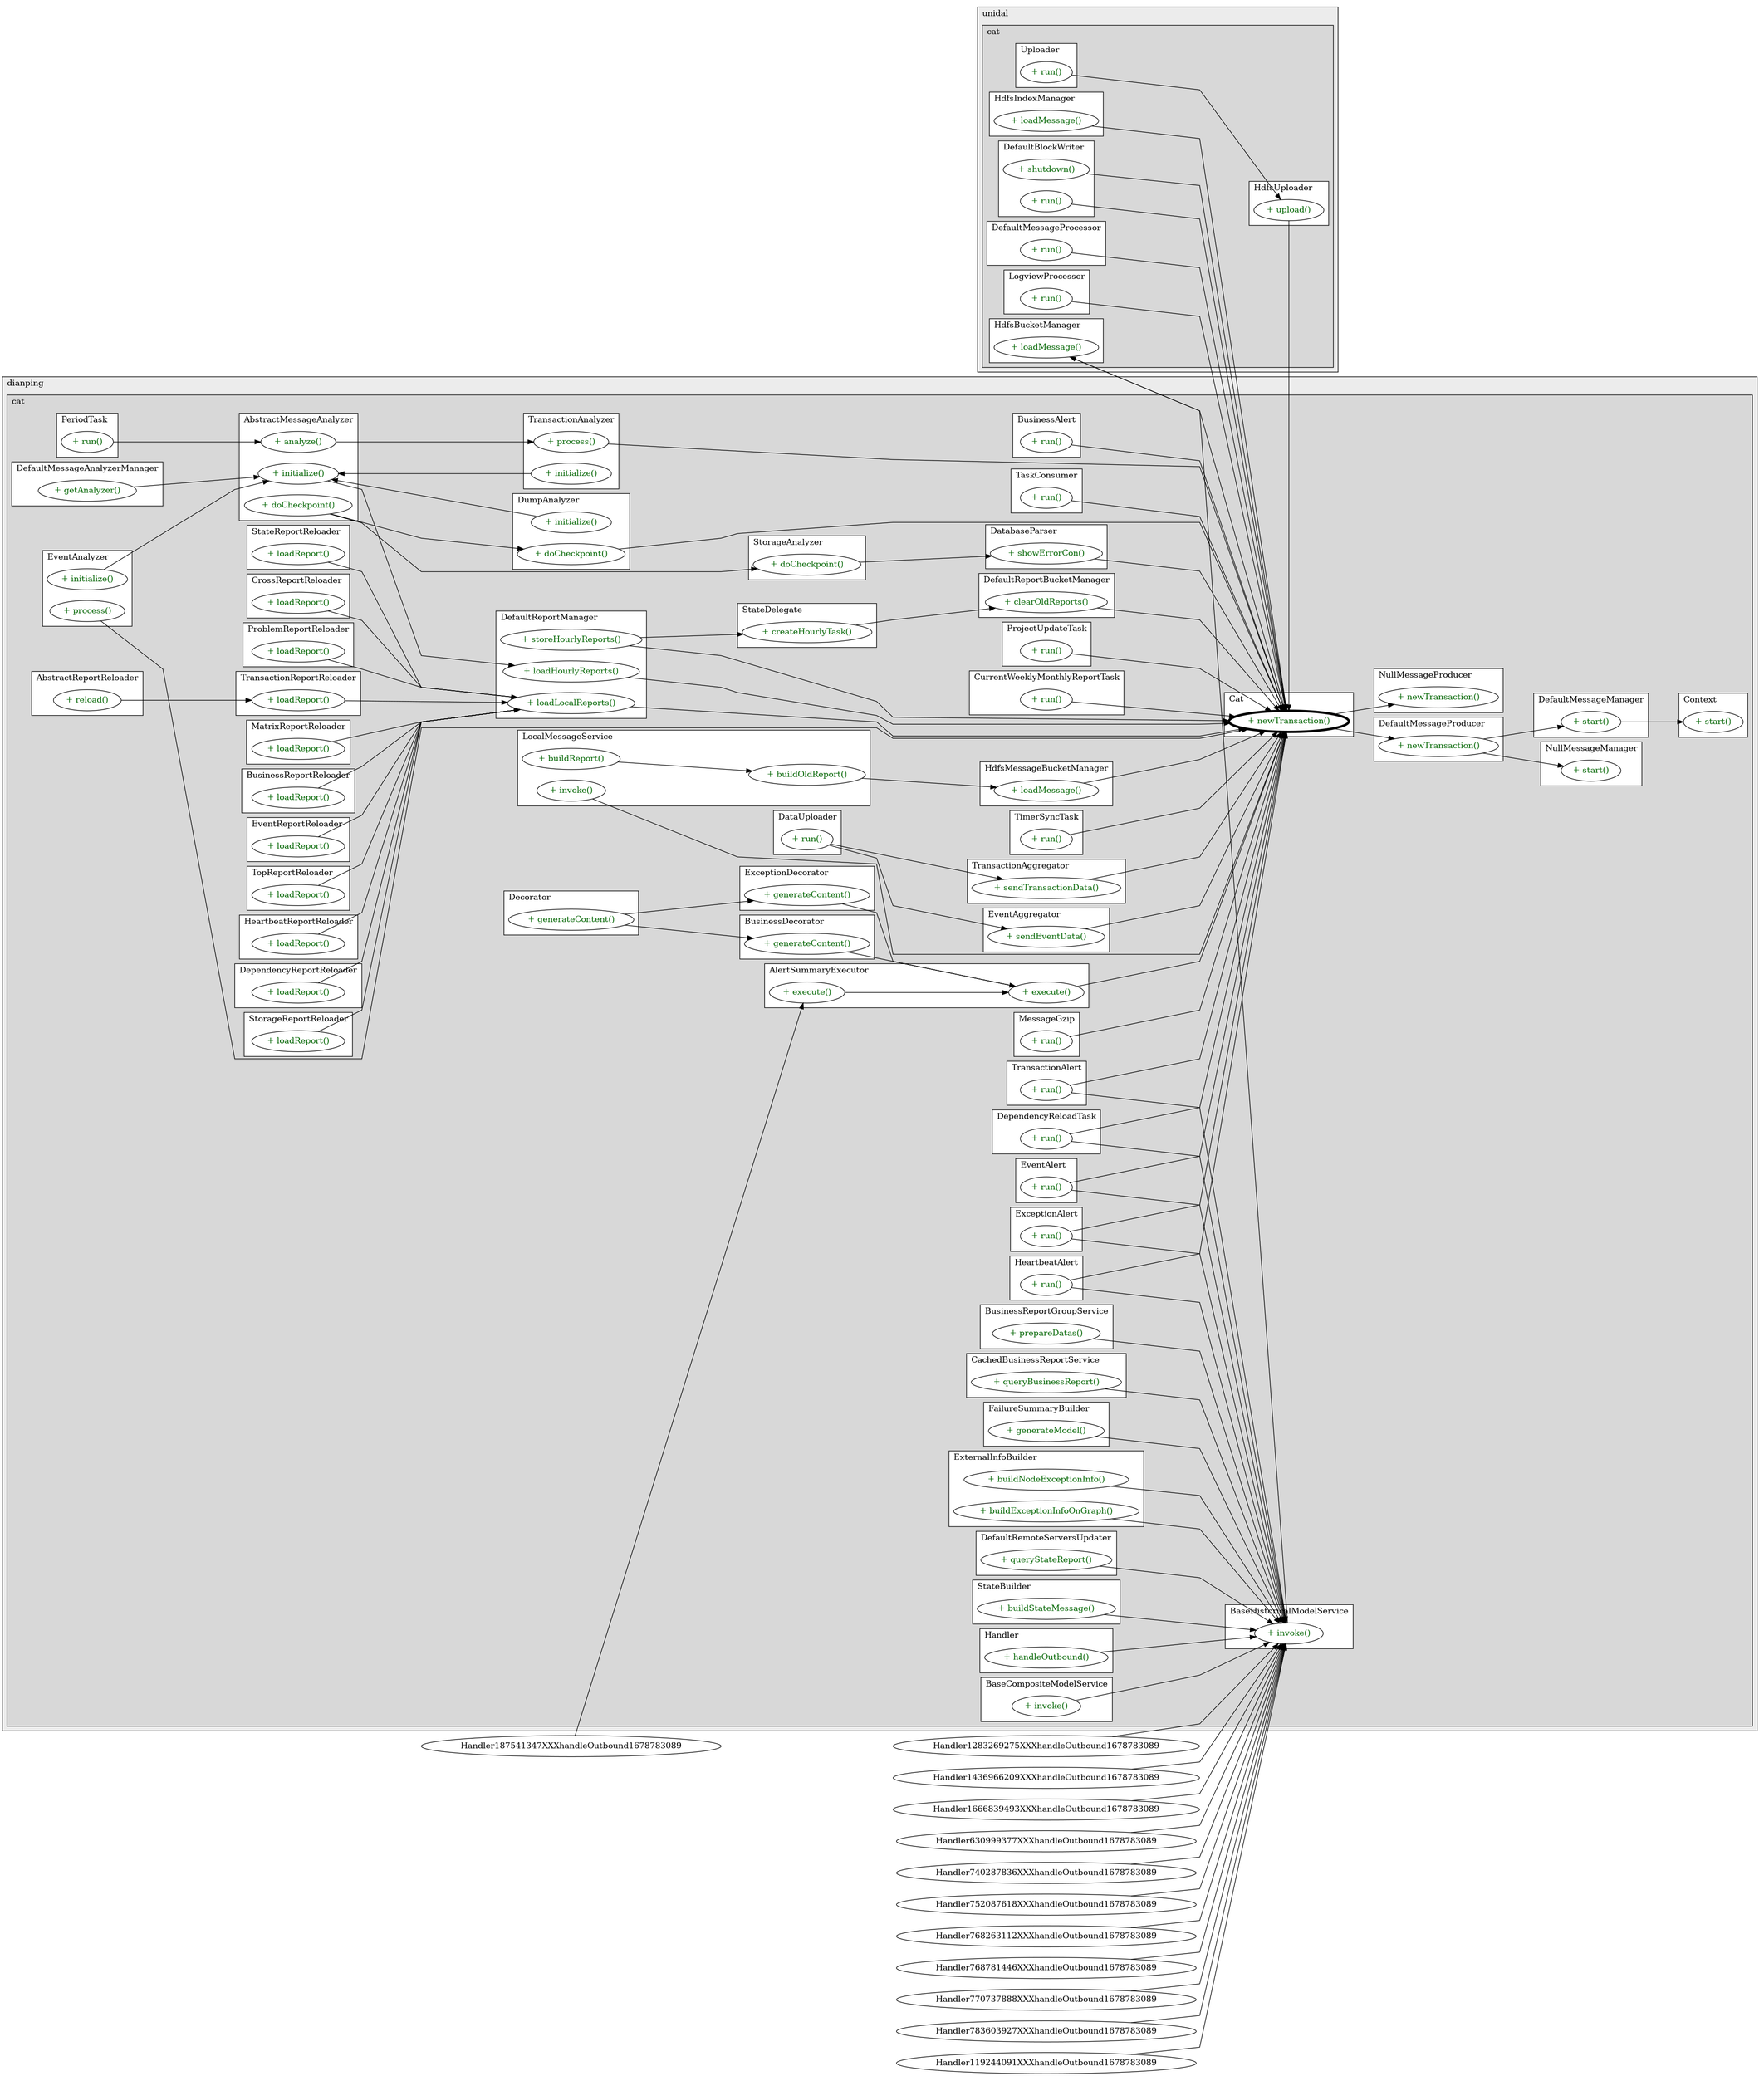 @startuml

/' diagram meta data start
config=CallConfiguration;
{
  "rootMethod": "com.dianping.cat.Cat#newTransaction(String,String)",
  "projectClassification": {
    "searchMode": "OpenProject", // OpenProject, AllProjects
    "includedProjects": "",
    "pathEndKeywords": "*.impl",
    "isClientPath": "",
    "isClientName": "",
    "isTestPath": "",
    "isTestName": "",
    "isMappingPath": "",
    "isMappingName": "",
    "isDataAccessPath": "",
    "isDataAccessName": "",
    "isDataStructurePath": "",
    "isDataStructureName": "",
    "isInterfaceStructuresPath": "",
    "isInterfaceStructuresName": "",
    "isEntryPointPath": "",
    "isEntryPointName": ""
  },
  "graphRestriction": {
    "classPackageExcludeFilter": "",
    "classPackageIncludeFilter": "",
    "classNameExcludeFilter": "",
    "classNameIncludeFilter": "",
    "methodNameExcludeFilter": "",
    "methodNameIncludeFilter": "",
    "removeByInheritance": "", // inheritance/annotation based filtering is done in a second step
    "removeByAnnotation": "",
    "removeByClassPackage": "", // cleanup the graph after inheritance/annotation based filtering is done
    "removeByClassName": "",
    "cutMappings": false,
    "cutEnum": true,
    "cutTests": true,
    "cutClient": true,
    "cutDataAccess": true,
    "cutInterfaceStructures": true,
    "cutDataStructures": true,
    "cutGetterAndSetter": true,
    "cutConstructors": true
  },
  "graphTraversal": {
    "forwardDepth": 3,
    "backwardDepth": 3,
    "classPackageExcludeFilter": "",
    "classPackageIncludeFilter": "",
    "classNameExcludeFilter": "",
    "classNameIncludeFilter": "",
    "methodNameExcludeFilter": "",
    "methodNameIncludeFilter": "",
    "hideMappings": false,
    "hideDataStructures": false,
    "hidePrivateMethods": true,
    "hideInterfaceCalls": true, // indirection: implementation -> interface (is hidden) -> implementation
    "onlyShowApplicationEntryPoints": false // root node is included
  },
  "details": {
    "aggregation": "GroupByClass", // ByClass, GroupByClass, None
    "showMethodParametersTypes": false,
    "showMethodParametersNames": false,
    "showMethodReturnType": false,
    "showPackageLevels": 2,
    "showCallOrder": false,
    "edgeMode": "MethodsOnly", // TypesOnly, MethodsOnly, TypesAndMethods, MethodsAndDirectTypeUsage
    "showDetailedClassStructure": false
  },
  "rootClass": "com.dianping.cat.Cat"
}
diagram meta data end '/



digraph g {
    rankdir="LR"
    splines=polyline
    

'nodes 
subgraph cluster_231963676 { 
   	label=dianping
	labeljust=l
	fillcolor="#ececec"
	style=filled
   
   subgraph cluster_1054235340 { 
   	label=cat
	labeljust=l
	fillcolor="#d8d8d8"
	style=filled
   
   subgraph cluster_1112354460 { 
   	label=ProblemReportReloader
	labeljust=l
	fillcolor=white
	style=filled
   
   ProblemReportReloader116099857XXXloadReport3327612[
	label="+ loadReport()"
	style=filled
	fillcolor=white
	tooltip="ProblemReportReloader

null"
	fontcolor=darkgreen
];
} 

subgraph cluster_1138069196 { 
   	label=Decorator
	labeljust=l
	fillcolor=white
	style=filled
   
   Decorator1721086535XXXgenerateContent313035839[
	label="+ generateContent()"
	style=filled
	fillcolor=white
	tooltip="Decorator

null"
	fontcolor=darkgreen
];
} 

subgraph cluster_1143346607 { 
   	label=TimerSyncTask
	labeljust=l
	fillcolor=white
	style=filled
   
   TimerSyncTask1140713414XXXrun0[
	label="+ run()"
	style=filled
	fillcolor=white
	tooltip="TimerSyncTask

null"
	fontcolor=darkgreen
];
} 

subgraph cluster_1146177021 { 
   	label=PeriodTask
	labeljust=l
	fillcolor=white
	style=filled
   
   PeriodTask468824849XXXrun0[
	label="+ run()"
	style=filled
	fillcolor=white
	tooltip="PeriodTask

null"
	fontcolor=darkgreen
];
} 

subgraph cluster_1230537965 { 
   	label=AbstractReportReloader
	labeljust=l
	fillcolor=white
	style=filled
   
   AbstractReportReloader1534198365XXXreload3327612[
	label="+ reload()"
	style=filled
	fillcolor=white
	tooltip="AbstractReportReloader

null"
	fontcolor=darkgreen
];
} 

subgraph cluster_1235525822 { 
   	label=NullMessageManager
	labeljust=l
	fillcolor=white
	style=filled
   
   NullMessageManager982561799XXXstart1302014154[
	label="+ start()"
	style=filled
	fillcolor=white
	tooltip="NullMessageManager

&#10;		 Be triggered when a new transaction starts, whatever it's the root transaction or nested transaction.&#10;		&#10;		 @param transaction&#10;		 @param forked&#10;		"
	fontcolor=darkgreen
];
} 

subgraph cluster_1257165599 { 
   	label=BusinessReportGroupService
	labeljust=l
	fillcolor=white
	style=filled
   
   BusinessReportGroupService792960521XXXprepareDatas477497297[
	label="+ prepareDatas()"
	style=filled
	fillcolor=white
	tooltip="BusinessReportGroupService

null"
	fontcolor=darkgreen
];
} 

subgraph cluster_1309613838 { 
   	label=CachedBusinessReportService
	labeljust=l
	fillcolor=white
	style=filled
   
   CachedBusinessReportService798456449XXXqueryBusinessReport950324557[
	label="+ queryBusinessReport()"
	style=filled
	fillcolor=white
	tooltip="CachedBusinessReportService

null"
	fontcolor=darkgreen
];
} 

subgraph cluster_1311775320 { 
   	label=MatrixReportReloader
	labeljust=l
	fillcolor=white
	style=filled
   
   MatrixReportReloader116099857XXXloadReport3327612[
	label="+ loadReport()"
	style=filled
	fillcolor=white
	tooltip="MatrixReportReloader

null"
	fontcolor=darkgreen
];
} 

subgraph cluster_1330834747 { 
   	label=DataUploader
	labeljust=l
	fillcolor=white
	style=filled
   
   DataUploader1319484001XXXrun0[
	label="+ run()"
	style=filled
	fillcolor=white
	tooltip="DataUploader

null"
	fontcolor=darkgreen
];
} 

subgraph cluster_1354815889 { 
   	label=DumpAnalyzer
	labeljust=l
	fillcolor=white
	style=filled
   
   DumpAnalyzer762293801XXXdoCheckpoint64711720[
	label="+ doCheckpoint()"
	style=filled
	fillcolor=white
	tooltip="DumpAnalyzer

null"
	fontcolor=darkgreen
];

DumpAnalyzer762293801XXXinitialize1545233316[
	label="+ initialize()"
	style=filled
	fillcolor=white
	tooltip="DumpAnalyzer

null"
	fontcolor=darkgreen
];
} 

subgraph cluster_1362586179 { 
   	label=DatabaseParser
	labeljust=l
	fillcolor=white
	style=filled
   
   DatabaseParser925500459XXXshowErrorCon0[
	label="+ showErrorCon()"
	style=filled
	fillcolor=white
	tooltip="DatabaseParser

null"
	fontcolor=darkgreen
];
} 

subgraph cluster_1419266843 { 
   	label=TransactionReportReloader
	labeljust=l
	fillcolor=white
	style=filled
   
   TransactionReportReloader116099857XXXloadReport3327612[
	label="+ loadReport()"
	style=filled
	fillcolor=white
	tooltip="TransactionReportReloader

null"
	fontcolor=darkgreen
];
} 

subgraph cluster_146084160 { 
   	label=FailureSummaryBuilder
	labeljust=l
	fillcolor=white
	style=filled
   
   FailureSummaryBuilder655011407XXXgenerateModel950324557[
	label="+ generateModel()"
	style=filled
	fillcolor=white
	tooltip="FailureSummaryBuilder

null"
	fontcolor=darkgreen
];
} 

subgraph cluster_1475384853 { 
   	label=StorageAnalyzer
	labeljust=l
	fillcolor=white
	style=filled
   
   StorageAnalyzer1601504328XXXdoCheckpoint64711720[
	label="+ doCheckpoint()"
	style=filled
	fillcolor=white
	tooltip="StorageAnalyzer

null"
	fontcolor=darkgreen
];
} 

subgraph cluster_1508807895 { 
   	label=BusinessReportReloader
	labeljust=l
	fillcolor=white
	style=filled
   
   BusinessReportReloader116099857XXXloadReport3327612[
	label="+ loadReport()"
	style=filled
	fillcolor=white
	tooltip="BusinessReportReloader

null"
	fontcolor=darkgreen
];
} 

subgraph cluster_1536005449 { 
   	label=HeartbeatAlert
	labeljust=l
	fillcolor=white
	style=filled
   
   HeartbeatAlert1714023003XXXrun0[
	label="+ run()"
	style=filled
	fillcolor=white
	tooltip="HeartbeatAlert

null"
	fontcolor=darkgreen
];
} 

subgraph cluster_1547850668 { 
   	label=TransactionAggregator
	labeljust=l
	fillcolor=white
	style=filled
   
   TransactionAggregator468831451XXXsendTransactionData0[
	label="+ sendTransactionData()"
	style=filled
	fillcolor=white
	tooltip="TransactionAggregator

null"
	fontcolor=darkgreen
];
} 

subgraph cluster_1566527841 { 
   	label=LocalMessageService
	labeljust=l
	fillcolor=white
	style=filled
   
   LocalMessageService372281738XXXbuildOldReport1340167043[
	label="+ buildOldReport()"
	style=filled
	fillcolor=white
	tooltip="LocalMessageService

null"
	fontcolor=darkgreen
];

LocalMessageService372281738XXXbuildReport1340167043[
	label="+ buildReport()"
	style=filled
	fillcolor=white
	tooltip="LocalMessageService

null"
	fontcolor=darkgreen
];

LocalMessageService372281738XXXinvoke1120842566[
	label="+ invoke()"
	style=filled
	fillcolor=white
	tooltip="LocalMessageService

null"
	fontcolor=darkgreen
];
} 

subgraph cluster_1575149545 { 
   	label=EventReportReloader
	labeljust=l
	fillcolor=white
	style=filled
   
   EventReportReloader116099857XXXloadReport3327612[
	label="+ loadReport()"
	style=filled
	fillcolor=white
	tooltip="EventReportReloader

null"
	fontcolor=darkgreen
];
} 

subgraph cluster_1631429255 { 
   	label=ExternalInfoBuilder
	labeljust=l
	fillcolor=white
	style=filled
   
   ExternalInfoBuilder119244091XXXbuildExceptionInfoOnGraph693934916[
	label="+ buildExceptionInfoOnGraph()"
	style=filled
	fillcolor=white
	tooltip="ExternalInfoBuilder

null"
	fontcolor=darkgreen
];

ExternalInfoBuilder119244091XXXbuildNodeExceptionInfo1055667658[
	label="+ buildNodeExceptionInfo()"
	style=filled
	fillcolor=white
	tooltip="ExternalInfoBuilder

null"
	fontcolor=darkgreen
];
} 

subgraph cluster_16322269 { 
   	label=MessageGzip
	labeljust=l
	fillcolor=white
	style=filled
   
   MessageGzip1196726320XXXrun0[
	label="+ run()"
	style=filled
	fillcolor=white
	tooltip="MessageGzip

null"
	fontcolor=darkgreen
];
} 

subgraph cluster_1663430405 { 
   	label=TransactionAlert
	labeljust=l
	fillcolor=white
	style=filled
   
   TransactionAlert149352775XXXrun0[
	label="+ run()"
	style=filled
	fillcolor=white
	tooltip="TransactionAlert

null"
	fontcolor=darkgreen
];
} 

subgraph cluster_1723658738 { 
   	label=DefaultMessageManager
	labeljust=l
	fillcolor=white
	style=filled
   
   DefaultMessageManager982561799XXXstart1302014154[
	label="+ start()"
	style=filled
	fillcolor=white
	tooltip="DefaultMessageManager

&#10;		 Be triggered when a new transaction starts, whatever it's the root transaction or nested transaction.&#10;		&#10;		 @param transaction&#10;		 @param forked&#10;		"
	fontcolor=darkgreen
];
} 

subgraph cluster_1760607835 { 
   	label=BusinessAlert
	labeljust=l
	fillcolor=white
	style=filled
   
   BusinessAlert792960521XXXrun0[
	label="+ run()"
	style=filled
	fillcolor=white
	tooltip="BusinessAlert

null"
	fontcolor=darkgreen
];
} 

subgraph cluster_1811805865 { 
   	label=EventAnalyzer
	labeljust=l
	fillcolor=white
	style=filled
   
   EventAnalyzer2139641623XXXinitialize1545233316[
	label="+ initialize()"
	style=filled
	fillcolor=white
	tooltip="EventAnalyzer

null"
	fontcolor=darkgreen
];

EventAnalyzer2139641623XXXprocess794768421[
	label="+ process()"
	style=filled
	fillcolor=white
	tooltip="EventAnalyzer

null"
	fontcolor=darkgreen
];
} 

subgraph cluster_1824915805 { 
   	label=DefaultReportManager
	labeljust=l
	fillcolor=white
	style=filled
   
   DefaultReportManager1062576471XXXloadHourlyReports1893863326[
	label="+ loadHourlyReports()"
	style=filled
	fillcolor=white
	tooltip="DefaultReportManager

null"
	fontcolor=darkgreen
];

DefaultReportManager1062576471XXXloadLocalReports78517503[
	label="+ loadLocalReports()"
	style=filled
	fillcolor=white
	tooltip="DefaultReportManager

null"
	fontcolor=darkgreen
];

DefaultReportManager1062576471XXXstoreHourlyReports1893863326[
	label="+ storeHourlyReports()"
	style=filled
	fillcolor=white
	tooltip="DefaultReportManager

null"
	fontcolor=darkgreen
];
} 

subgraph cluster_1842262706 { 
   	label=AbstractMessageAnalyzer
	labeljust=l
	fillcolor=white
	style=filled
   
   AbstractMessageAnalyzer468824849XXXanalyze1134663318[
	label="+ analyze()"
	style=filled
	fillcolor=white
	tooltip="AbstractMessageAnalyzer

null"
	fontcolor=darkgreen
];

AbstractMessageAnalyzer468824849XXXdoCheckpoint64711720[
	label="+ doCheckpoint()"
	style=filled
	fillcolor=white
	tooltip="AbstractMessageAnalyzer

null"
	fontcolor=darkgreen
];

AbstractMessageAnalyzer468824849XXXinitialize1545233316[
	label="+ initialize()"
	style=filled
	fillcolor=white
	tooltip="AbstractMessageAnalyzer

null"
	fontcolor=darkgreen
];
} 

subgraph cluster_1868558254 { 
   	label=TopReportReloader
	labeljust=l
	fillcolor=white
	style=filled
   
   TopReportReloader116099857XXXloadReport3327612[
	label="+ loadReport()"
	style=filled
	fillcolor=white
	tooltip="TopReportReloader

null"
	fontcolor=darkgreen
];
} 

subgraph cluster_18792960 { 
   	label=DependencyReloadTask
	labeljust=l
	fillcolor=white
	style=filled
   
   DependencyReloadTask717202409XXXrun0[
	label="+ run()"
	style=filled
	fillcolor=white
	tooltip="DependencyReloadTask

null"
	fontcolor=darkgreen
];
} 

subgraph cluster_1944383941 { 
   	label=BaseHistoricalModelService
	labeljust=l
	fillcolor=white
	style=filled
   
   BaseHistoricalModelService1722581904XXXinvoke1120842566[
	label="+ invoke()"
	style=filled
	fillcolor=white
	tooltip="BaseHistoricalModelService

null"
	fontcolor=darkgreen
];
} 

subgraph cluster_1956142076 { 
   	label=BusinessDecorator
	labeljust=l
	fillcolor=white
	style=filled
   
   BusinessDecorator792960521XXXgenerateContent313035839[
	label="+ generateContent()"
	style=filled
	fillcolor=white
	tooltip="BusinessDecorator

null"
	fontcolor=darkgreen
];
} 

subgraph cluster_1969892999 { 
   	label=HeartbeatReportReloader
	labeljust=l
	fillcolor=white
	style=filled
   
   HeartbeatReportReloader116099857XXXloadReport3327612[
	label="+ loadReport()"
	style=filled
	fillcolor=white
	tooltip="HeartbeatReportReloader

null"
	fontcolor=darkgreen
];
} 

subgraph cluster_198531614 { 
   	label=DependencyReportReloader
	labeljust=l
	fillcolor=white
	style=filled
   
   DependencyReportReloader116099857XXXloadReport3327612[
	label="+ loadReport()"
	style=filled
	fillcolor=white
	tooltip="DependencyReportReloader

null"
	fontcolor=darkgreen
];
} 

subgraph cluster_2031921028 { 
   	label=DefaultRemoteServersUpdater
	labeljust=l
	fillcolor=white
	style=filled
   
   DefaultRemoteServersUpdater1539190358XXXqueryStateReport949119647[
	label="+ queryStateReport()"
	style=filled
	fillcolor=white
	tooltip="DefaultRemoteServersUpdater

null"
	fontcolor=darkgreen
];
} 

subgraph cluster_2068875902 { 
   	label=ExceptionDecorator
	labeljust=l
	fillcolor=white
	style=filled
   
   ExceptionDecorator433294088XXXgenerateContent313035839[
	label="+ generateContent()"
	style=filled
	fillcolor=white
	tooltip="ExceptionDecorator

null"
	fontcolor=darkgreen
];
} 

subgraph cluster_2108814250 { 
   	label=HdfsMessageBucketManager
	labeljust=l
	fillcolor=white
	style=filled
   
   HdfsMessageBucketManager1768709789XXXloadMessage1808118735[
	label="+ loadMessage()"
	style=filled
	fillcolor=white
	tooltip="HdfsMessageBucketManager

null"
	fontcolor=darkgreen
];
} 

subgraph cluster_2141586817 { 
   	label=TaskConsumer
	labeljust=l
	fillcolor=white
	style=filled
   
   TaskConsumer1539190358XXXrun0[
	label="+ run()"
	style=filled
	fillcolor=white
	tooltip="TaskConsumer

null"
	fontcolor=darkgreen
];
} 

subgraph cluster_248402300 { 
   	label=DefaultMessageAnalyzerManager
	labeljust=l
	fillcolor=white
	style=filled
   
   DefaultMessageAnalyzerManager468824849XXXgetAnalyzer949119647[
	label="+ getAnalyzer()"
	style=filled
	fillcolor=white
	tooltip="DefaultMessageAnalyzerManager

null"
	fontcolor=darkgreen
];
} 

subgraph cluster_286826800 { 
   	label=EventAggregator
	labeljust=l
	fillcolor=white
	style=filled
   
   EventAggregator468831451XXXsendEventData0[
	label="+ sendEventData()"
	style=filled
	fillcolor=white
	tooltip="EventAggregator

null"
	fontcolor=darkgreen
];
} 

subgraph cluster_367749253 { 
   	label=ProjectUpdateTask
	labeljust=l
	fillcolor=white
	style=filled
   
   ProjectUpdateTask1509455828XXXrun0[
	label="+ run()"
	style=filled
	fillcolor=white
	tooltip="ProjectUpdateTask

null"
	fontcolor=darkgreen
];
} 

subgraph cluster_42615432 { 
   	label=StorageReportReloader
	labeljust=l
	fillcolor=white
	style=filled
   
   StorageReportReloader116099857XXXloadReport3327612[
	label="+ loadReport()"
	style=filled
	fillcolor=white
	tooltip="StorageReportReloader

null"
	fontcolor=darkgreen
];
} 

subgraph cluster_456340942 { 
   	label=StateReportReloader
	labeljust=l
	fillcolor=white
	style=filled
   
   StateReportReloader116099857XXXloadReport3327612[
	label="+ loadReport()"
	style=filled
	fillcolor=white
	tooltip="StateReportReloader

null"
	fontcolor=darkgreen
];
} 

subgraph cluster_57427077 { 
   	label=CurrentWeeklyMonthlyReportTask
	labeljust=l
	fillcolor=white
	style=filled
   
   CurrentWeeklyMonthlyReportTask351556917XXXrun0[
	label="+ run()"
	style=filled
	fillcolor=white
	tooltip="CurrentWeeklyMonthlyReportTask

null"
	fontcolor=darkgreen
];
} 

subgraph cluster_642047153 { 
   	label=TransactionAnalyzer
	labeljust=l
	fillcolor=white
	style=filled
   
   TransactionAnalyzer976050789XXXinitialize1545233316[
	label="+ initialize()"
	style=filled
	fillcolor=white
	tooltip="TransactionAnalyzer

null"
	fontcolor=darkgreen
];

TransactionAnalyzer976050789XXXprocess794768421[
	label="+ process()"
	style=filled
	fillcolor=white
	tooltip="TransactionAnalyzer

null"
	fontcolor=darkgreen
];
} 

subgraph cluster_647801249 { 
   	label=StateBuilder
	labeljust=l
	fillcolor=white
	style=filled
   
   StateBuilder783603927XXXbuildStateMessage2028467489[
	label="+ buildStateMessage()"
	style=filled
	fillcolor=white
	tooltip="StateBuilder

null"
	fontcolor=darkgreen
];
} 

subgraph cluster_653325837 { 
   	label=EventAlert
	labeljust=l
	fillcolor=white
	style=filled
   
   EventAlert1946561597XXXrun0[
	label="+ run()"
	style=filled
	fillcolor=white
	tooltip="EventAlert

null"
	fontcolor=darkgreen
];
} 

subgraph cluster_690055997 { 
   	label=CrossReportReloader
	labeljust=l
	fillcolor=white
	style=filled
   
   CrossReportReloader116099857XXXloadReport3327612[
	label="+ loadReport()"
	style=filled
	fillcolor=white
	tooltip="CrossReportReloader

null"
	fontcolor=darkgreen
];
} 

subgraph cluster_729580959 { 
   	label=Cat
	labeljust=l
	fillcolor=white
	style=filled
   
   Cat2002533913XXXnewTransaction2013066710[
	label="+ newTransaction()"
	style=filled
	fillcolor=white
	tooltip="Cat

null"
	penwidth=4
	fontcolor=darkgreen
];
} 

subgraph cluster_766785005 { 
   	label=DefaultMessageProducer
	labeljust=l
	fillcolor=white
	style=filled
   
   DefaultMessageProducer982561799XXXnewTransaction2013066710[
	label="+ newTransaction()"
	style=filled
	fillcolor=white
	tooltip="DefaultMessageProducer

&#10;		 Create a new transaction with given type and name.&#10;		&#10;		 @param type transaction type&#10;		 @param name transaction name&#10;		"
	fontcolor=darkgreen
];
} 

subgraph cluster_773623139 { 
   	label=NullMessageProducer
	labeljust=l
	fillcolor=white
	style=filled
   
   NullMessageProducer982561799XXXnewTransaction2013066710[
	label="+ newTransaction()"
	style=filled
	fillcolor=white
	tooltip="NullMessageProducer

&#10;		 Create a new transaction with given type and name.&#10;		&#10;		 @param type transaction type&#10;		 @param name transaction name&#10;		"
	fontcolor=darkgreen
];
} 

subgraph cluster_778883053 { 
   	label=DefaultReportBucketManager
	labeljust=l
	fillcolor=white
	style=filled
   
   DefaultReportBucketManager1062576471XXXclearOldReports0[
	label="+ clearOldReports()"
	style=filled
	fillcolor=white
	tooltip="DefaultReportBucketManager

null"
	fontcolor=darkgreen
];
} 

subgraph cluster_784414652 { 
   	label=AlertSummaryExecutor
	labeljust=l
	fillcolor=white
	style=filled
   
   AlertSummaryExecutor1478910607XXXexecute1368930904[
	label="+ execute()"
	style=filled
	fillcolor=white
	tooltip="AlertSummaryExecutor

null"
	fontcolor=darkgreen
];

AlertSummaryExecutor1478910607XXXexecute950324557[
	label="+ execute()"
	style=filled
	fillcolor=white
	tooltip="AlertSummaryExecutor

null"
	fontcolor=darkgreen
];
} 

subgraph cluster_7896541 { 
   	label=ExceptionAlert
	labeljust=l
	fillcolor=white
	style=filled
   
   ExceptionAlert433294088XXXrun0[
	label="+ run()"
	style=filled
	fillcolor=white
	tooltip="ExceptionAlert

null"
	fontcolor=darkgreen
];
} 

subgraph cluster_82053174 { 
   	label=StateDelegate
	labeljust=l
	fillcolor=white
	style=filled
   
   StateDelegate2142459634XXXcreateHourlyTask1477821179[
	label="+ createHourlyTask()"
	style=filled
	fillcolor=white
	tooltip="StateDelegate

null"
	fontcolor=darkgreen
];
} 

subgraph cluster_861740201 { 
   	label=Handler
	labeljust=l
	fillcolor=white
	style=filled
   
   Handler1913663259XXXhandleOutbound1678783089[
	label="+ handleOutbound()"
	style=filled
	fillcolor=white
	tooltip="Handler

null"
	fontcolor=darkgreen
];
} 

subgraph cluster_872551164 { 
   	label=BaseCompositeModelService
	labeljust=l
	fillcolor=white
	style=filled
   
   BaseCompositeModelService1722581904XXXinvoke1120842566[
	label="+ invoke()"
	style=filled
	fillcolor=white
	tooltip="BaseCompositeModelService

null"
	fontcolor=darkgreen
];
} 

subgraph cluster_967656045 { 
   	label=Context
	labeljust=l
	fillcolor=white
	style=filled
   
   Context1723658738XXXstart1302014154[
	label="+ start()"
	style=filled
	fillcolor=white
	tooltip="Context

null"
	fontcolor=darkgreen
];
} 
} 
} 

subgraph cluster_840542049 { 
   	label=unidal
	labeljust=l
	fillcolor="#ececec"
	style=filled
   
   subgraph cluster_1272011271 { 
   	label=cat
	labeljust=l
	fillcolor="#d8d8d8"
	style=filled
   
   subgraph cluster_1006992108 { 
   	label=HdfsBucketManager
	labeljust=l
	fillcolor=white
	style=filled
   
   HdfsBucketManager394364064XXXloadMessage563954530[
	label="+ loadMessage()"
	style=filled
	fillcolor=white
	tooltip="HdfsBucketManager

null"
	fontcolor=darkgreen
];
} 

subgraph cluster_1136434990 { 
   	label=HdfsIndexManager
	labeljust=l
	fillcolor=white
	style=filled
   
   HdfsIndexManager394364064XXXloadMessage563954530[
	label="+ loadMessage()"
	style=filled
	fillcolor=white
	tooltip="HdfsIndexManager

null"
	fontcolor=darkgreen
];
} 

subgraph cluster_1526814803 { 
   	label=HdfsUploader
	labeljust=l
	fillcolor=white
	style=filled
   
   HdfsUploader655235218XXXupload950257535[
	label="+ upload()"
	style=filled
	fillcolor=white
	tooltip="HdfsUploader

null"
	fontcolor=darkgreen
];
} 

subgraph cluster_211959378 { 
   	label=DefaultBlockWriter
	labeljust=l
	fillcolor=white
	style=filled
   
   DefaultBlockWriter1268439265XXXrun0[
	label="+ run()"
	style=filled
	fillcolor=white
	tooltip="DefaultBlockWriter

null"
	fontcolor=darkgreen
];

DefaultBlockWriter1268439265XXXshutdown0[
	label="+ shutdown()"
	style=filled
	fillcolor=white
	tooltip="DefaultBlockWriter

null"
	fontcolor=darkgreen
];
} 

subgraph cluster_298825271 { 
   	label=Uploader
	labeljust=l
	fillcolor=white
	style=filled
   
   Uploader1526814803XXXrun0[
	label="+ run()"
	style=filled
	fillcolor=white
	tooltip="Uploader

null"
	fontcolor=darkgreen
];
} 

subgraph cluster_390331069 { 
   	label=DefaultMessageProcessor
	labeljust=l
	fillcolor=white
	style=filled
   
   DefaultMessageProcessor1268439265XXXrun0[
	label="+ run()"
	style=filled
	fillcolor=white
	tooltip="DefaultMessageProcessor

null"
	fontcolor=darkgreen
];
} 

subgraph cluster_971232091 { 
   	label=LogviewProcessor
	labeljust=l
	fillcolor=white
	style=filled
   
   LogviewProcessor655235218XXXrun0[
	label="+ run()"
	style=filled
	fillcolor=white
	tooltip="LogviewProcessor

null"
	fontcolor=darkgreen
];
} 
} 
} 

'edges    
AbstractMessageAnalyzer468824849XXXanalyze1134663318 -> TransactionAnalyzer976050789XXXprocess794768421;
AbstractMessageAnalyzer468824849XXXdoCheckpoint64711720 -> DumpAnalyzer762293801XXXdoCheckpoint64711720;
AbstractMessageAnalyzer468824849XXXdoCheckpoint64711720 -> StorageAnalyzer1601504328XXXdoCheckpoint64711720;
AbstractMessageAnalyzer468824849XXXinitialize1545233316 -> DefaultReportManager1062576471XXXloadHourlyReports1893863326;
AbstractReportReloader1534198365XXXreload3327612 -> TransactionReportReloader116099857XXXloadReport3327612;
AlertSummaryExecutor1478910607XXXexecute1368930904 -> AlertSummaryExecutor1478910607XXXexecute950324557;
AlertSummaryExecutor1478910607XXXexecute950324557 -> Cat2002533913XXXnewTransaction2013066710;
BaseCompositeModelService1722581904XXXinvoke1120842566 -> BaseHistoricalModelService1722581904XXXinvoke1120842566;
BaseHistoricalModelService1722581904XXXinvoke1120842566 -> HdfsBucketManager394364064XXXloadMessage563954530;
BusinessAlert792960521XXXrun0 -> Cat2002533913XXXnewTransaction2013066710;
BusinessDecorator792960521XXXgenerateContent313035839 -> AlertSummaryExecutor1478910607XXXexecute950324557;
BusinessReportGroupService792960521XXXprepareDatas477497297 -> BaseHistoricalModelService1722581904XXXinvoke1120842566;
BusinessReportReloader116099857XXXloadReport3327612 -> DefaultReportManager1062576471XXXloadLocalReports78517503;
CachedBusinessReportService798456449XXXqueryBusinessReport950324557 -> BaseHistoricalModelService1722581904XXXinvoke1120842566;
Cat2002533913XXXnewTransaction2013066710 -> DefaultMessageProducer982561799XXXnewTransaction2013066710;
Cat2002533913XXXnewTransaction2013066710 -> NullMessageProducer982561799XXXnewTransaction2013066710;
CrossReportReloader116099857XXXloadReport3327612 -> DefaultReportManager1062576471XXXloadLocalReports78517503;
CurrentWeeklyMonthlyReportTask351556917XXXrun0 -> Cat2002533913XXXnewTransaction2013066710;
DataUploader1319484001XXXrun0 -> EventAggregator468831451XXXsendEventData0;
DataUploader1319484001XXXrun0 -> TransactionAggregator468831451XXXsendTransactionData0;
DatabaseParser925500459XXXshowErrorCon0 -> Cat2002533913XXXnewTransaction2013066710;
Decorator1721086535XXXgenerateContent313035839 -> BusinessDecorator792960521XXXgenerateContent313035839;
Decorator1721086535XXXgenerateContent313035839 -> ExceptionDecorator433294088XXXgenerateContent313035839;
DefaultBlockWriter1268439265XXXrun0 -> Cat2002533913XXXnewTransaction2013066710;
DefaultBlockWriter1268439265XXXshutdown0 -> Cat2002533913XXXnewTransaction2013066710;
DefaultMessageAnalyzerManager468824849XXXgetAnalyzer949119647 -> AbstractMessageAnalyzer468824849XXXinitialize1545233316;
DefaultMessageManager982561799XXXstart1302014154 -> Context1723658738XXXstart1302014154;
DefaultMessageProcessor1268439265XXXrun0 -> Cat2002533913XXXnewTransaction2013066710;
DefaultMessageProducer982561799XXXnewTransaction2013066710 -> DefaultMessageManager982561799XXXstart1302014154;
DefaultMessageProducer982561799XXXnewTransaction2013066710 -> NullMessageManager982561799XXXstart1302014154;
DefaultRemoteServersUpdater1539190358XXXqueryStateReport949119647 -> BaseHistoricalModelService1722581904XXXinvoke1120842566;
DefaultReportBucketManager1062576471XXXclearOldReports0 -> Cat2002533913XXXnewTransaction2013066710;
DefaultReportManager1062576471XXXloadHourlyReports1893863326 -> Cat2002533913XXXnewTransaction2013066710;
DefaultReportManager1062576471XXXloadLocalReports78517503 -> Cat2002533913XXXnewTransaction2013066710;
DefaultReportManager1062576471XXXstoreHourlyReports1893863326 -> Cat2002533913XXXnewTransaction2013066710;
DefaultReportManager1062576471XXXstoreHourlyReports1893863326 -> StateDelegate2142459634XXXcreateHourlyTask1477821179;
DependencyReloadTask717202409XXXrun0 -> BaseHistoricalModelService1722581904XXXinvoke1120842566;
DependencyReloadTask717202409XXXrun0 -> Cat2002533913XXXnewTransaction2013066710;
DependencyReportReloader116099857XXXloadReport3327612 -> DefaultReportManager1062576471XXXloadLocalReports78517503;
DumpAnalyzer762293801XXXdoCheckpoint64711720 -> Cat2002533913XXXnewTransaction2013066710;
DumpAnalyzer762293801XXXinitialize1545233316 -> AbstractMessageAnalyzer468824849XXXinitialize1545233316;
EventAggregator468831451XXXsendEventData0 -> Cat2002533913XXXnewTransaction2013066710;
EventAlert1946561597XXXrun0 -> BaseHistoricalModelService1722581904XXXinvoke1120842566;
EventAlert1946561597XXXrun0 -> Cat2002533913XXXnewTransaction2013066710;
EventAnalyzer2139641623XXXinitialize1545233316 -> AbstractMessageAnalyzer468824849XXXinitialize1545233316;
EventAnalyzer2139641623XXXprocess794768421 -> Cat2002533913XXXnewTransaction2013066710;
EventReportReloader116099857XXXloadReport3327612 -> DefaultReportManager1062576471XXXloadLocalReports78517503;
ExceptionAlert433294088XXXrun0 -> BaseHistoricalModelService1722581904XXXinvoke1120842566;
ExceptionAlert433294088XXXrun0 -> Cat2002533913XXXnewTransaction2013066710;
ExceptionDecorator433294088XXXgenerateContent313035839 -> AlertSummaryExecutor1478910607XXXexecute950324557;
ExternalInfoBuilder119244091XXXbuildExceptionInfoOnGraph693934916 -> BaseHistoricalModelService1722581904XXXinvoke1120842566;
ExternalInfoBuilder119244091XXXbuildNodeExceptionInfo1055667658 -> BaseHistoricalModelService1722581904XXXinvoke1120842566;
FailureSummaryBuilder655011407XXXgenerateModel950324557 -> BaseHistoricalModelService1722581904XXXinvoke1120842566;
Handler119244091XXXhandleOutbound1678783089 -> BaseHistoricalModelService1722581904XXXinvoke1120842566;
Handler1283269275XXXhandleOutbound1678783089 -> BaseHistoricalModelService1722581904XXXinvoke1120842566;
Handler1436966209XXXhandleOutbound1678783089 -> BaseHistoricalModelService1722581904XXXinvoke1120842566;
Handler1666839493XXXhandleOutbound1678783089 -> BaseHistoricalModelService1722581904XXXinvoke1120842566;
Handler187541347XXXhandleOutbound1678783089 -> AlertSummaryExecutor1478910607XXXexecute1368930904;
Handler1913663259XXXhandleOutbound1678783089 -> BaseHistoricalModelService1722581904XXXinvoke1120842566;
Handler630999377XXXhandleOutbound1678783089 -> BaseHistoricalModelService1722581904XXXinvoke1120842566;
Handler740287836XXXhandleOutbound1678783089 -> BaseHistoricalModelService1722581904XXXinvoke1120842566;
Handler752087618XXXhandleOutbound1678783089 -> BaseHistoricalModelService1722581904XXXinvoke1120842566;
Handler768263112XXXhandleOutbound1678783089 -> BaseHistoricalModelService1722581904XXXinvoke1120842566;
Handler768781446XXXhandleOutbound1678783089 -> BaseHistoricalModelService1722581904XXXinvoke1120842566;
Handler770737888XXXhandleOutbound1678783089 -> BaseHistoricalModelService1722581904XXXinvoke1120842566;
Handler783603927XXXhandleOutbound1678783089 -> BaseHistoricalModelService1722581904XXXinvoke1120842566;
HdfsBucketManager394364064XXXloadMessage563954530 -> Cat2002533913XXXnewTransaction2013066710;
HdfsIndexManager394364064XXXloadMessage563954530 -> Cat2002533913XXXnewTransaction2013066710;
HdfsMessageBucketManager1768709789XXXloadMessage1808118735 -> Cat2002533913XXXnewTransaction2013066710;
HdfsUploader655235218XXXupload950257535 -> Cat2002533913XXXnewTransaction2013066710;
HeartbeatAlert1714023003XXXrun0 -> BaseHistoricalModelService1722581904XXXinvoke1120842566;
HeartbeatAlert1714023003XXXrun0 -> Cat2002533913XXXnewTransaction2013066710;
HeartbeatReportReloader116099857XXXloadReport3327612 -> DefaultReportManager1062576471XXXloadLocalReports78517503;
LocalMessageService372281738XXXbuildOldReport1340167043 -> HdfsMessageBucketManager1768709789XXXloadMessage1808118735;
LocalMessageService372281738XXXbuildReport1340167043 -> LocalMessageService372281738XXXbuildOldReport1340167043;
LocalMessageService372281738XXXinvoke1120842566 -> Cat2002533913XXXnewTransaction2013066710;
LogviewProcessor655235218XXXrun0 -> Cat2002533913XXXnewTransaction2013066710;
MatrixReportReloader116099857XXXloadReport3327612 -> DefaultReportManager1062576471XXXloadLocalReports78517503;
MessageGzip1196726320XXXrun0 -> Cat2002533913XXXnewTransaction2013066710;
PeriodTask468824849XXXrun0 -> AbstractMessageAnalyzer468824849XXXanalyze1134663318;
ProblemReportReloader116099857XXXloadReport3327612 -> DefaultReportManager1062576471XXXloadLocalReports78517503;
ProjectUpdateTask1509455828XXXrun0 -> Cat2002533913XXXnewTransaction2013066710;
StateBuilder783603927XXXbuildStateMessage2028467489 -> BaseHistoricalModelService1722581904XXXinvoke1120842566;
StateDelegate2142459634XXXcreateHourlyTask1477821179 -> DefaultReportBucketManager1062576471XXXclearOldReports0;
StateReportReloader116099857XXXloadReport3327612 -> DefaultReportManager1062576471XXXloadLocalReports78517503;
StorageAnalyzer1601504328XXXdoCheckpoint64711720 -> DatabaseParser925500459XXXshowErrorCon0;
StorageReportReloader116099857XXXloadReport3327612 -> DefaultReportManager1062576471XXXloadLocalReports78517503;
TaskConsumer1539190358XXXrun0 -> Cat2002533913XXXnewTransaction2013066710;
TimerSyncTask1140713414XXXrun0 -> Cat2002533913XXXnewTransaction2013066710;
TopReportReloader116099857XXXloadReport3327612 -> DefaultReportManager1062576471XXXloadLocalReports78517503;
TransactionAggregator468831451XXXsendTransactionData0 -> Cat2002533913XXXnewTransaction2013066710;
TransactionAlert149352775XXXrun0 -> BaseHistoricalModelService1722581904XXXinvoke1120842566;
TransactionAlert149352775XXXrun0 -> Cat2002533913XXXnewTransaction2013066710;
TransactionAnalyzer976050789XXXinitialize1545233316 -> AbstractMessageAnalyzer468824849XXXinitialize1545233316;
TransactionAnalyzer976050789XXXprocess794768421 -> Cat2002533913XXXnewTransaction2013066710;
TransactionReportReloader116099857XXXloadReport3327612 -> DefaultReportManager1062576471XXXloadLocalReports78517503;
Uploader1526814803XXXrun0 -> HdfsUploader655235218XXXupload950257535;
    
}
@enduml